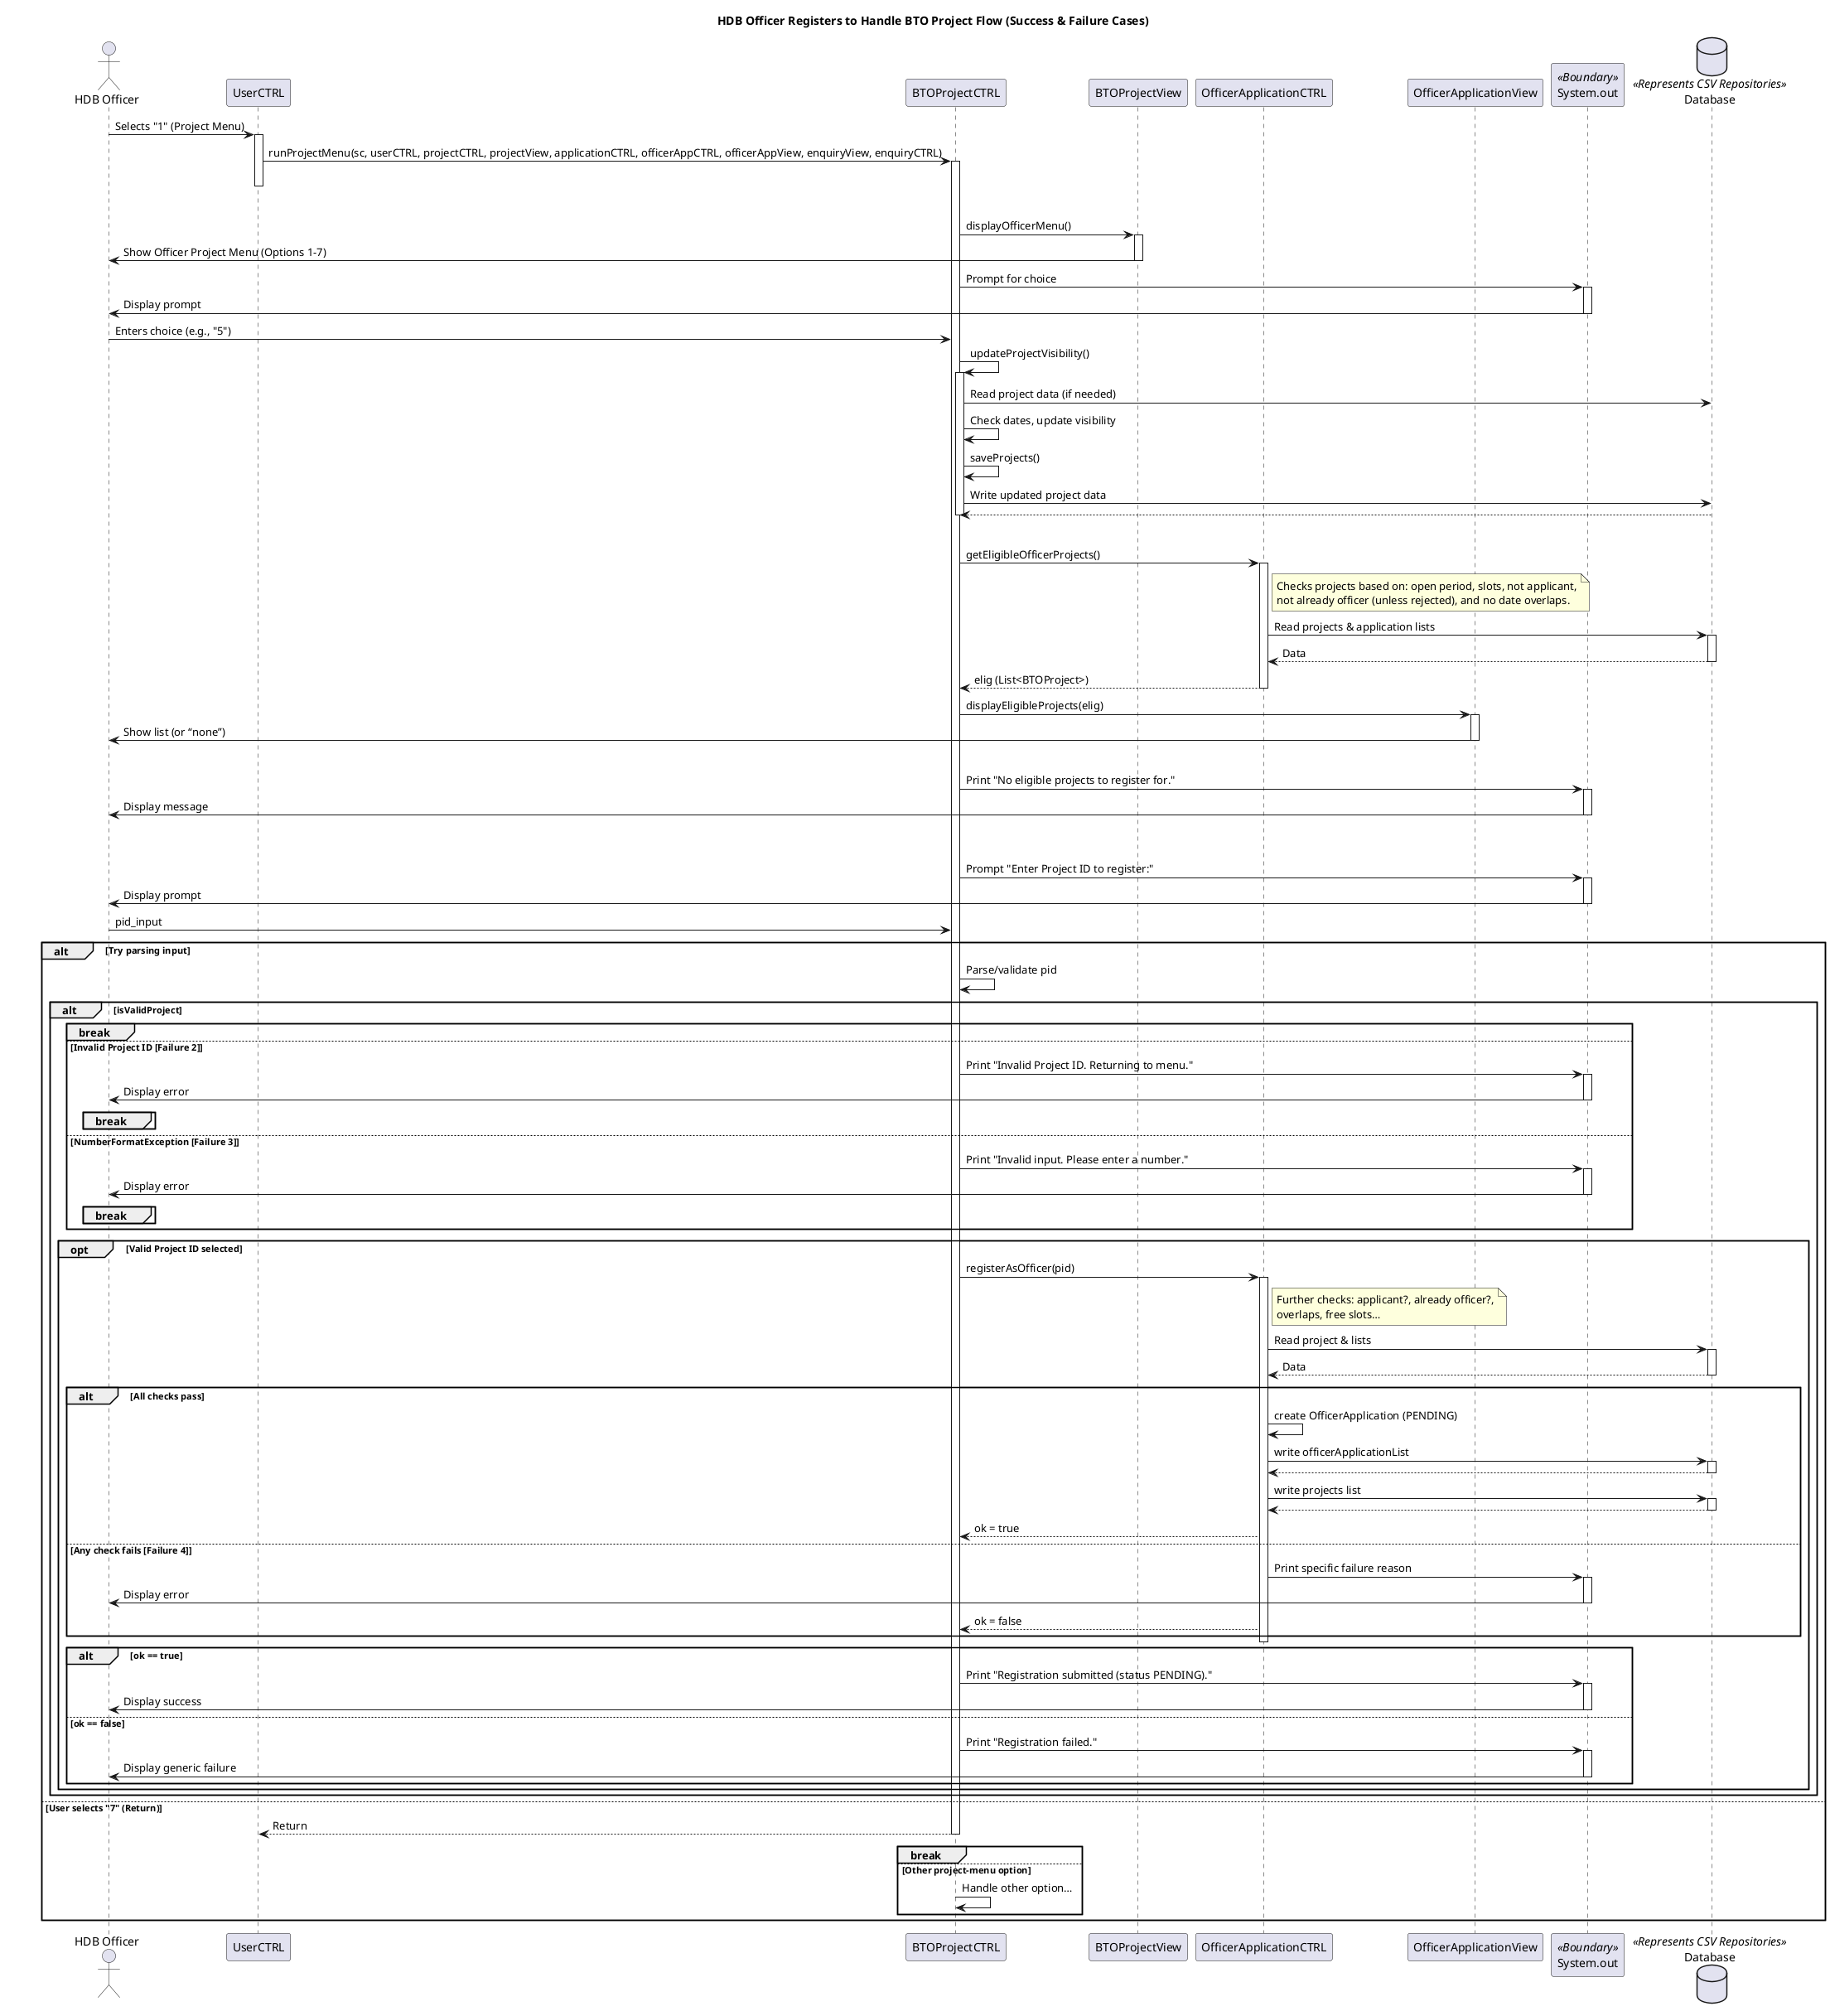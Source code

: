 @startuml
' Title for the diagram
title HDB Officer Registers to Handle BTO Project Flow (Success & Failure Cases)

' === Participants ===
actor "HDB Officer" as Officer
participant UserCTRL
participant BTOProjectCTRL
participant BTOProjectView
participant OfficerApplicationCTRL
participant OfficerApplicationView
participant "System.out" as Console <<Boundary>>
database Database <<Represents CSV Repositories>>

' === Flow begins (officer already logged‑in) ===
Officer -> UserCTRL : Selects "1" (Project Menu)
activate UserCTRL
UserCTRL -> BTOProjectCTRL : runProjectMenu(sc, userCTRL, projectCTRL, projectView, applicationCTRL, officerAppCTRL, officerAppView, enquiryView, enquiryCTRL)
activate BTOProjectCTRL
deactivate UserCTRL

' ===== Project‑menu loop =====
loop Project Menu Loop [while true in runProjectMenu for HDBOFFICER]
    BTOProjectCTRL -> BTOProjectView : displayOfficerMenu()
    activate BTOProjectView
    BTOProjectView -> Officer : Show Officer Project Menu (Options 1‑7)
    deactivate BTOProjectView

    BTOProjectCTRL -> Console : Prompt for choice
    activate Console
    Console -> Officer : Display prompt
    deactivate Console
    Officer -> BTOProjectCTRL : Enters choice (e.g., "5")

    ' keep project‑visibility maintenance on every iteration
    BTOProjectCTRL -> BTOProjectCTRL : updateProjectVisibility()
    activate BTOProjectCTRL
    BTOProjectCTRL -> Database : Read project data (if needed)
    BTOProjectCTRL -> BTOProjectCTRL : Check dates, update visibility
    BTOProjectCTRL -> BTOProjectCTRL : saveProjects()
    BTOProjectCTRL -> Database : Write updated project data
    Database --> BTOProjectCTRL
    deactivate BTOProjectCTRL

    alt User selects "5" (Register as officer)
        ' ---------- Officer‑registration flow ----------
        BTOProjectCTRL -> OfficerApplicationCTRL : getEligibleOfficerProjects()
        activate OfficerApplicationCTRL
        note right of OfficerApplicationCTRL
            Checks projects based on: open period, slots, not applicant,
            not already officer (unless rejected), and no date overlaps.
        end note
        OfficerApplicationCTRL -> Database : Read projects & application lists
        activate Database
        Database --> OfficerApplicationCTRL : Data
        deactivate Database
        OfficerApplicationCTRL --> BTOProjectCTRL : elig (List<BTOProject>)
        deactivate OfficerApplicationCTRL

        BTOProjectCTRL -> OfficerApplicationView : displayEligibleProjects(elig)
        activate OfficerApplicationView
        OfficerApplicationView -> Officer : Show list (or “none”)
        deactivate OfficerApplicationView

        alt elig.isEmpty() [Failure 1: none available]
            BTOProjectCTRL -> Console : Print "No eligible projects to register for."
            activate Console
            Console -> Officer : Display message
            deactivate Console

        else Projects available
            ' ----- project‑selection loop -----
            loop Project Selection Loop
                BTOProjectCTRL -> Console : Prompt "Enter Project ID to register:"
                activate Console
                Console -> Officer : Display prompt
                deactivate Console
                Officer -> BTOProjectCTRL : pid_input

                alt Try parsing input
                    BTOProjectCTRL -> BTOProjectCTRL : Parse/validate pid
                    alt isValidProject
                        break
                    else Invalid Project ID [Failure 2]
                        BTOProjectCTRL -> Console : Print "Invalid Project ID. Returning to menu."
                        activate Console
                        Console -> Officer : Display error
                        deactivate Console
                        break
                    end alt
                else NumberFormatException [Failure 3]
                    BTOProjectCTRL -> Console : Print "Invalid input. Please enter a number."
                    activate Console
                    Console -> Officer : Display error
                    deactivate Console
                    break
                end alt
            end loop

            opt Valid Project ID selected
                BTOProjectCTRL -> OfficerApplicationCTRL : registerAsOfficer(pid)
                activate OfficerApplicationCTRL
                note right of OfficerApplicationCTRL
                    Further checks: applicant?, already officer?,
                    overlaps, free slots…
                end note
                OfficerApplicationCTRL -> Database : Read project & lists
                activate Database
                Database --> OfficerApplicationCTRL : Data
                deactivate Database

                alt All checks pass
                    OfficerApplicationCTRL -> OfficerApplicationCTRL : create OfficerApplication (PENDING)
                    OfficerApplicationCTRL -> Database : write officerApplicationList
                    activate Database
                    Database --> OfficerApplicationCTRL
                    deactivate Database
                    OfficerApplicationCTRL -> Database : write projects list
                    activate Database
                    Database --> OfficerApplicationCTRL
                    deactivate Database
                    OfficerApplicationCTRL --> BTOProjectCTRL : ok = true
                else Any check fails [Failure 4]
                    OfficerApplicationCTRL -> Console : Print specific failure reason
                    activate Console
                    Console -> Officer : Display error
                    deactivate Console
                    OfficerApplicationCTRL --> BTOProjectCTRL : ok = false
                end alt
                deactivate OfficerApplicationCTRL

                alt ok == true
                    BTOProjectCTRL -> Console : Print "Registration submitted (status PENDING)."
                    activate Console
                    Console -> Officer : Display success
                    deactivate Console
                else ok == false
                    BTOProjectCTRL -> Console : Print "Registration failed."
                    activate Console
                    Console -> Officer : Display generic failure
                    deactivate Console
                end alt
            end opt
        end alt  ' projects available / not available

    else User selects "7" (Return)
        BTOProjectCTRL --> UserCTRL : Return
        deactivate BTOProjectCTRL
        break
    else Other project‑menu option
        BTOProjectCTRL -> BTOProjectCTRL : Handle other option…
    end alt
end loop  ' ===== end project‑menu loop =====
@enduml
